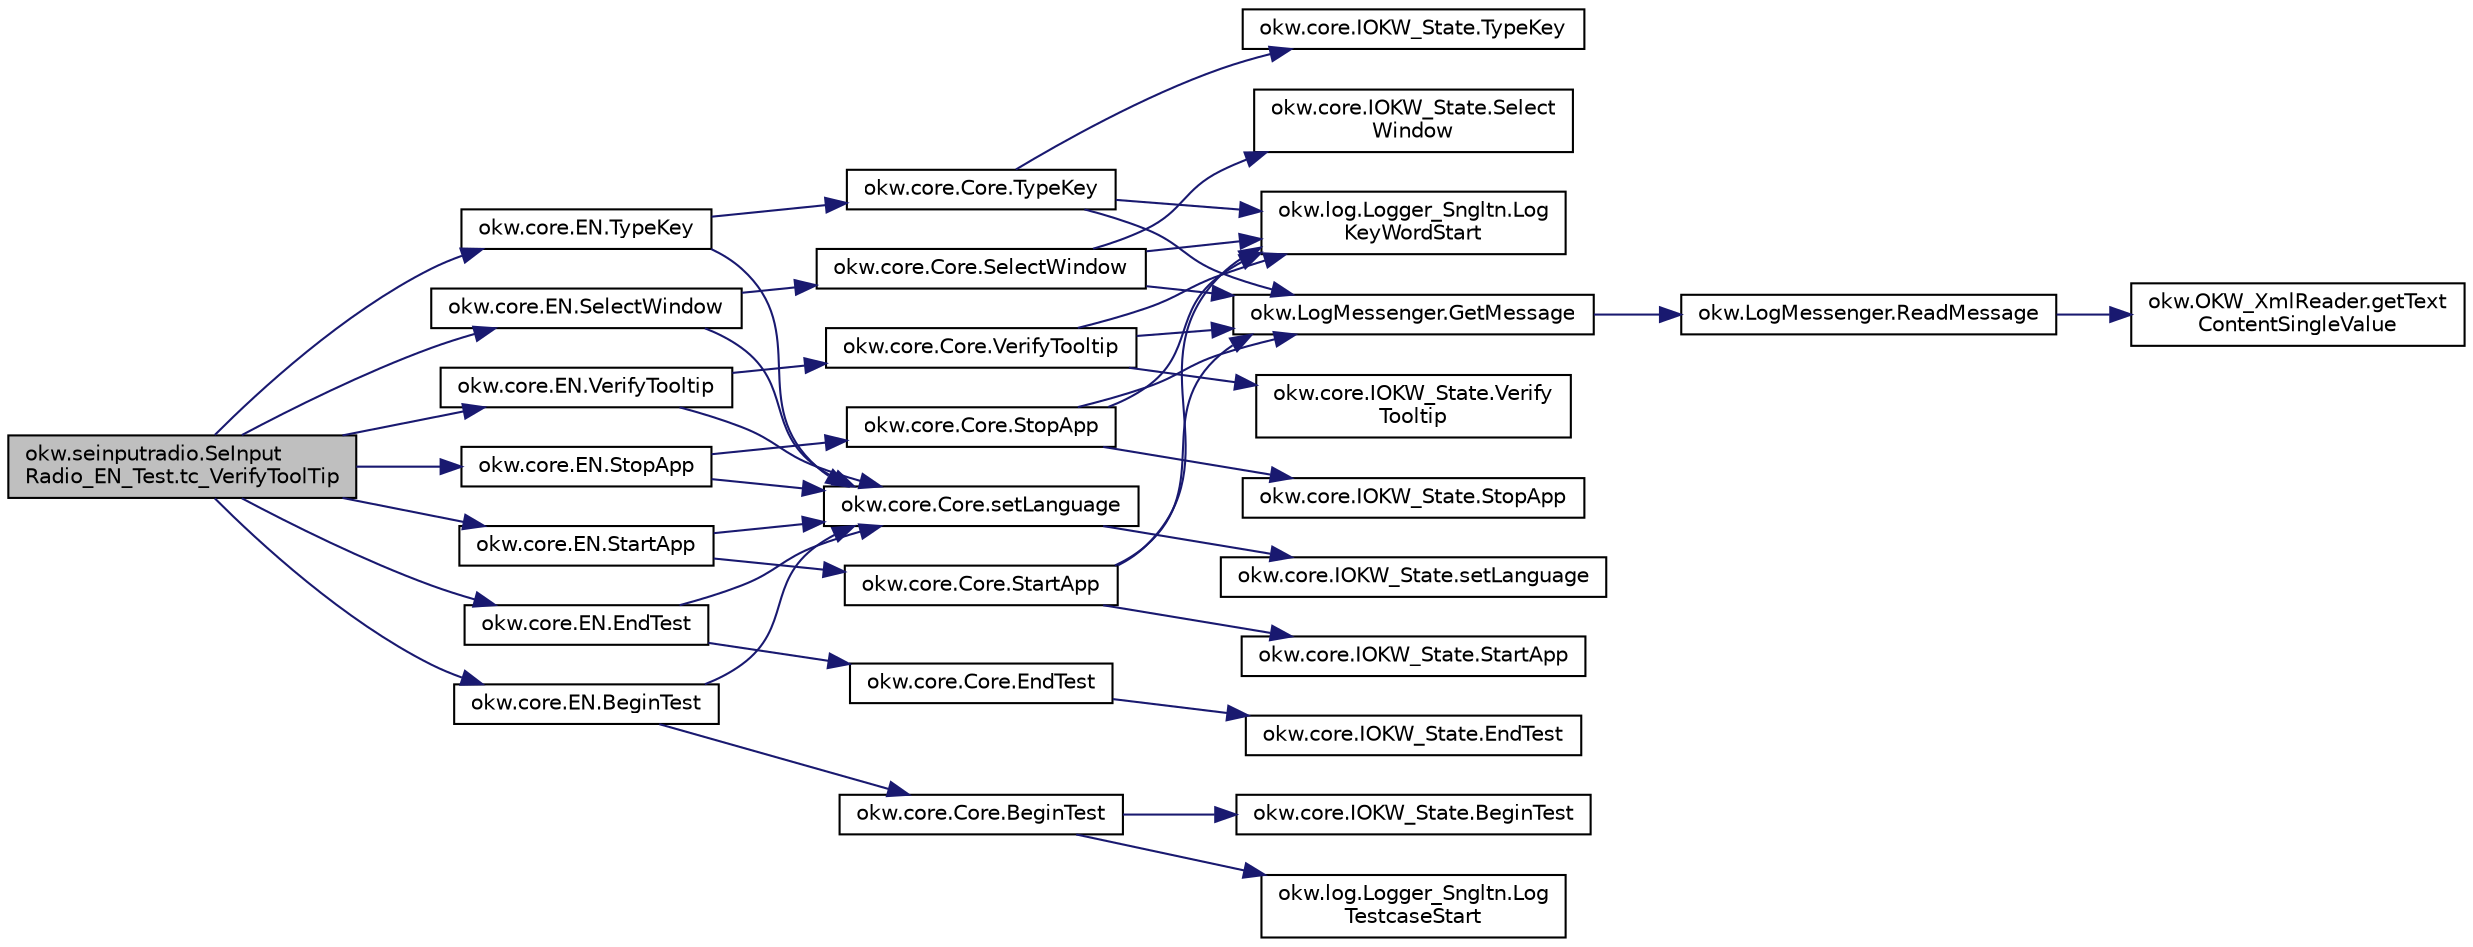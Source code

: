 digraph "okw.seinputradio.SeInputRadio_EN_Test.tc_VerifyToolTip"
{
 // INTERACTIVE_SVG=YES
 // LATEX_PDF_SIZE
  edge [fontname="Helvetica",fontsize="10",labelfontname="Helvetica",labelfontsize="10"];
  node [fontname="Helvetica",fontsize="10",shape=record];
  rankdir="LR";
  Node1094 [label="okw.seinputradio.SeInput\lRadio_EN_Test.tc_VerifyToolTip",height=0.2,width=0.4,color="black", fillcolor="grey75", style="filled", fontcolor="black",tooltip="Test des Schlüsselwortes VerifyToolTip für den GUI-Adapter SeInputRadio."];
  Node1094 -> Node1095 [color="midnightblue",fontsize="10",style="solid",fontname="Helvetica"];
  Node1095 [label="okw.core.EN.BeginTest",height=0.2,width=0.4,color="black", fillcolor="white", style="filled",URL="$classokw_1_1core_1_1_e_n.html#aef613b0a3e6bb8a9623984db145cae69",tooltip="Markiert den Anfang eines neuen Testfalls."];
  Node1095 -> Node1096 [color="midnightblue",fontsize="10",style="solid",fontname="Helvetica"];
  Node1096 [label="okw.core.Core.setLanguage",height=0.2,width=0.4,color="black", fillcolor="white", style="filled",URL="$classokw_1_1core_1_1_core.html#ab4e0f723d27cb11c944ec4c82c426100",tooltip="Setzt die Sprache auf den gegebenen wert Language."];
  Node1096 -> Node1097 [color="midnightblue",fontsize="10",style="solid",fontname="Helvetica"];
  Node1097 [label="okw.core.IOKW_State.setLanguage",height=0.2,width=0.4,color="black", fillcolor="white", style="filled",URL="$interfaceokw_1_1core_1_1_i_o_k_w___state.html#a866baa0bde08a47418f54d63bdb56097",tooltip="Interne Methode zum setzen der Sprache für die sprachabhängigen Ausgaben der Dokumentation (Log)."];
  Node1095 -> Node1098 [color="midnightblue",fontsize="10",style="solid",fontname="Helvetica"];
  Node1098 [label="okw.core.Core.BeginTest",height=0.2,width=0.4,color="black", fillcolor="white", style="filled",URL="$classokw_1_1core_1_1_core.html#acfefe92468c9eb9e951846372726c4d8",tooltip="Markiert den Anfang eines neuen Testfalls."];
  Node1098 -> Node1099 [color="midnightblue",fontsize="10",style="solid",fontname="Helvetica"];
  Node1099 [label="okw.log.Logger_Sngltn.Log\lTestcaseStart",height=0.2,width=0.4,color="black", fillcolor="white", style="filled",URL="$classokw_1_1log_1_1_logger___sngltn.html#a60f4ad59db847ae61df928f9920f3deb",tooltip="Ausgabe des Testfalls."];
  Node1098 -> Node1100 [color="midnightblue",fontsize="10",style="solid",fontname="Helvetica"];
  Node1100 [label="okw.core.IOKW_State.BeginTest",height=0.2,width=0.4,color="black", fillcolor="white", style="filled",URL="$interfaceokw_1_1core_1_1_i_o_k_w___state.html#ae5480ddb1fc37eade5d899d335bc4b13",tooltip="Markiert den Anfang eines neuen Testfalls."];
  Node1094 -> Node1101 [color="midnightblue",fontsize="10",style="solid",fontname="Helvetica"];
  Node1101 [label="okw.core.EN.StartApp",height=0.2,width=0.4,color="black", fillcolor="white", style="filled",URL="$classokw_1_1core_1_1_e_n.html#aaa7465ee7f135c724668d8b22dc2219f",tooltip="Startet die gegebene Anwendung."];
  Node1101 -> Node1096 [color="midnightblue",fontsize="10",style="solid",fontname="Helvetica"];
  Node1101 -> Node1102 [color="midnightblue",fontsize="10",style="solid",fontname="Helvetica"];
  Node1102 [label="okw.core.Core.StartApp",height=0.2,width=0.4,color="black", fillcolor="white", style="filled",URL="$classokw_1_1core_1_1_core.html#ac20a22275b6aea1c4e551dce1fd0c1e9",tooltip="Startet die gegebene Anwendung."];
  Node1102 -> Node1103 [color="midnightblue",fontsize="10",style="solid",fontname="Helvetica"];
  Node1103 [label="okw.log.Logger_Sngltn.Log\lKeyWordStart",height=0.2,width=0.4,color="black", fillcolor="white", style="filled",URL="$classokw_1_1log_1_1_logger___sngltn.html#a70ec25e200e00ecefc544e8fd371d2ef",tooltip="Ausgabe eines Schlüsselwortes."];
  Node1102 -> Node1104 [color="midnightblue",fontsize="10",style="solid",fontname="Helvetica"];
  Node1104 [label="okw.LogMessenger.GetMessage",height=0.2,width=0.4,color="black", fillcolor="white", style="filled",URL="$classokw_1_1_log_messenger.html#af225d1f037d47b3b085175c09d78bdd2",tooltip="Holt die Log-Meldung für MethodeNmae/Textkey ohne weitere Parameter."];
  Node1104 -> Node1105 [color="midnightblue",fontsize="10",style="solid",fontname="Helvetica"];
  Node1105 [label="okw.LogMessenger.ReadMessage",height=0.2,width=0.4,color="black", fillcolor="white", style="filled",URL="$classokw_1_1_log_messenger.html#a530cd6ab82ec82a04206a2e976ec06e3",tooltip="Interne Kernfunktion holt die Log-Meldung mit Platzhaltern aus der XML-Datei."];
  Node1105 -> Node1106 [color="midnightblue",fontsize="10",style="solid",fontname="Helvetica"];
  Node1106 [label="okw.OKW_XmlReader.getText\lContentSingleValue",height=0.2,width=0.4,color="black", fillcolor="white", style="filled",URL="$classokw_1_1_o_k_w___xml_reader.html#ab920b5335a2e1429c14cc5f8e79f39eb",tooltip="Lies den TextContent eines Tag."];
  Node1102 -> Node1107 [color="midnightblue",fontsize="10",style="solid",fontname="Helvetica"];
  Node1107 [label="okw.core.IOKW_State.StartApp",height=0.2,width=0.4,color="black", fillcolor="white", style="filled",URL="$interfaceokw_1_1core_1_1_i_o_k_w___state.html#a0ec9b7c60041061f1b01d85b703a27a8",tooltip="Startet die gegebene Anwendung."];
  Node1094 -> Node1108 [color="midnightblue",fontsize="10",style="solid",fontname="Helvetica"];
  Node1108 [label="okw.core.EN.TypeKey",height=0.2,width=0.4,color="black", fillcolor="white", style="filled",URL="$classokw_1_1core_1_1_e_n.html#ae24d951e607b9b82af4f3b80e71285b9",tooltip="Tastatureingaben von Daten in das aktive Fensterobjekt."];
  Node1108 -> Node1096 [color="midnightblue",fontsize="10",style="solid",fontname="Helvetica"];
  Node1108 -> Node1109 [color="midnightblue",fontsize="10",style="solid",fontname="Helvetica"];
  Node1109 [label="okw.core.Core.TypeKey",height=0.2,width=0.4,color="black", fillcolor="white", style="filled",URL="$classokw_1_1core_1_1_core.html#ad09bf3a237b88913dbe9ebc228db1cf3",tooltip="Tastatureingaben von Daten in das aktive Fensterobjekt."];
  Node1109 -> Node1103 [color="midnightblue",fontsize="10",style="solid",fontname="Helvetica"];
  Node1109 -> Node1104 [color="midnightblue",fontsize="10",style="solid",fontname="Helvetica"];
  Node1109 -> Node1110 [color="midnightblue",fontsize="10",style="solid",fontname="Helvetica"];
  Node1110 [label="okw.core.IOKW_State.TypeKey",height=0.2,width=0.4,color="black", fillcolor="white", style="filled",URL="$interfaceokw_1_1core_1_1_i_o_k_w___state.html#a0466b45ed636074a1b6cd52de6b5fdd6",tooltip="Tastatureingaben von Daten in das aktive Fensterobjekt."];
  Node1094 -> Node1111 [color="midnightblue",fontsize="10",style="solid",fontname="Helvetica"];
  Node1111 [label="okw.core.EN.SelectWindow",height=0.2,width=0.4,color="black", fillcolor="white", style="filled",URL="$classokw_1_1core_1_1_e_n.html#a2b61c2b39a9cfdbdfd25fe0e3d43785b",tooltip="Setzt den Kontext auf das gegebene Fenster."];
  Node1111 -> Node1096 [color="midnightblue",fontsize="10",style="solid",fontname="Helvetica"];
  Node1111 -> Node1112 [color="midnightblue",fontsize="10",style="solid",fontname="Helvetica"];
  Node1112 [label="okw.core.Core.SelectWindow",height=0.2,width=0.4,color="black", fillcolor="white", style="filled",URL="$classokw_1_1core_1_1_core.html#a6a68660eb5e34965522896e2a5c48314",tooltip="Setzt den Kontext auf das gegebene Fenster."];
  Node1112 -> Node1103 [color="midnightblue",fontsize="10",style="solid",fontname="Helvetica"];
  Node1112 -> Node1104 [color="midnightblue",fontsize="10",style="solid",fontname="Helvetica"];
  Node1112 -> Node1113 [color="midnightblue",fontsize="10",style="solid",fontname="Helvetica"];
  Node1113 [label="okw.core.IOKW_State.Select\lWindow",height=0.2,width=0.4,color="black", fillcolor="white", style="filled",URL="$interfaceokw_1_1core_1_1_i_o_k_w___state.html#ad4fc9610ed5b1176590a45b55e6ac7f0",tooltip="Setzt den Kontext auf das gegebene Fenster."];
  Node1094 -> Node1114 [color="midnightblue",fontsize="10",style="solid",fontname="Helvetica"];
  Node1114 [label="okw.core.EN.VerifyTooltip",height=0.2,width=0.4,color="black", fillcolor="white", style="filled",URL="$classokw_1_1core_1_1_e_n.html#a7a19b4149e808ffc7fbaca9d0e6412b3",tooltip="Prüft den Tooltip-Text eines Objektes."];
  Node1114 -> Node1096 [color="midnightblue",fontsize="10",style="solid",fontname="Helvetica"];
  Node1114 -> Node1115 [color="midnightblue",fontsize="10",style="solid",fontname="Helvetica"];
  Node1115 [label="okw.core.Core.VerifyTooltip",height=0.2,width=0.4,color="black", fillcolor="white", style="filled",URL="$classokw_1_1core_1_1_core.html#aa53c4a10dcd4eb1a6ae2c41eb9f23ee2",tooltip="Prüft den Tooltip-Text eines Objektes."];
  Node1115 -> Node1103 [color="midnightblue",fontsize="10",style="solid",fontname="Helvetica"];
  Node1115 -> Node1104 [color="midnightblue",fontsize="10",style="solid",fontname="Helvetica"];
  Node1115 -> Node1116 [color="midnightblue",fontsize="10",style="solid",fontname="Helvetica"];
  Node1116 [label="okw.core.IOKW_State.Verify\lTooltip",height=0.2,width=0.4,color="black", fillcolor="white", style="filled",URL="$interfaceokw_1_1core_1_1_i_o_k_w___state.html#a1490b97398a9c1f4da2a45ea683135d6",tooltip="Prüft den Tooltip-Text eines Objektes."];
  Node1094 -> Node1117 [color="midnightblue",fontsize="10",style="solid",fontname="Helvetica"];
  Node1117 [label="okw.core.EN.StopApp",height=0.2,width=0.4,color="black", fillcolor="white", style="filled",URL="$classokw_1_1core_1_1_e_n.html#aba06d28c60512e1dc55902403abbd3f6",tooltip="Beendet eine gegebene Anwendung."];
  Node1117 -> Node1096 [color="midnightblue",fontsize="10",style="solid",fontname="Helvetica"];
  Node1117 -> Node1118 [color="midnightblue",fontsize="10",style="solid",fontname="Helvetica"];
  Node1118 [label="okw.core.Core.StopApp",height=0.2,width=0.4,color="black", fillcolor="white", style="filled",URL="$classokw_1_1core_1_1_core.html#a13d953a145a5e1bc776785f8433ba69c",tooltip="Beendet eine gegebene Anwendung."];
  Node1118 -> Node1103 [color="midnightblue",fontsize="10",style="solid",fontname="Helvetica"];
  Node1118 -> Node1104 [color="midnightblue",fontsize="10",style="solid",fontname="Helvetica"];
  Node1118 -> Node1119 [color="midnightblue",fontsize="10",style="solid",fontname="Helvetica"];
  Node1119 [label="okw.core.IOKW_State.StopApp",height=0.2,width=0.4,color="black", fillcolor="white", style="filled",URL="$interfaceokw_1_1core_1_1_i_o_k_w___state.html#a789e33be9253edfccfe5654f537cf52a",tooltip="Beendet eine gegebene Anwendung."];
  Node1094 -> Node1120 [color="midnightblue",fontsize="10",style="solid",fontname="Helvetica"];
  Node1120 [label="okw.core.EN.EndTest",height=0.2,width=0.4,color="black", fillcolor="white", style="filled",URL="$classokw_1_1core_1_1_e_n.html#aa51cc1227f749efca4fd2801f5cb664f",tooltip="Signalisiert das Ende eines Testfalls."];
  Node1120 -> Node1096 [color="midnightblue",fontsize="10",style="solid",fontname="Helvetica"];
  Node1120 -> Node1121 [color="midnightblue",fontsize="10",style="solid",fontname="Helvetica"];
  Node1121 [label="okw.core.Core.EndTest",height=0.2,width=0.4,color="black", fillcolor="white", style="filled",URL="$classokw_1_1core_1_1_core.html#abf0b4a4074d5292675319eb0045fcb9c",tooltip="Signalisiert das Ende eines Testfalls."];
  Node1121 -> Node1122 [color="midnightblue",fontsize="10",style="solid",fontname="Helvetica"];
  Node1122 [label="okw.core.IOKW_State.EndTest",height=0.2,width=0.4,color="black", fillcolor="white", style="filled",URL="$interfaceokw_1_1core_1_1_i_o_k_w___state.html#ac0b681eddd02ac39ff0c4970a634a186",tooltip="Signalisiert das Ende eines Testfalls."];
}
